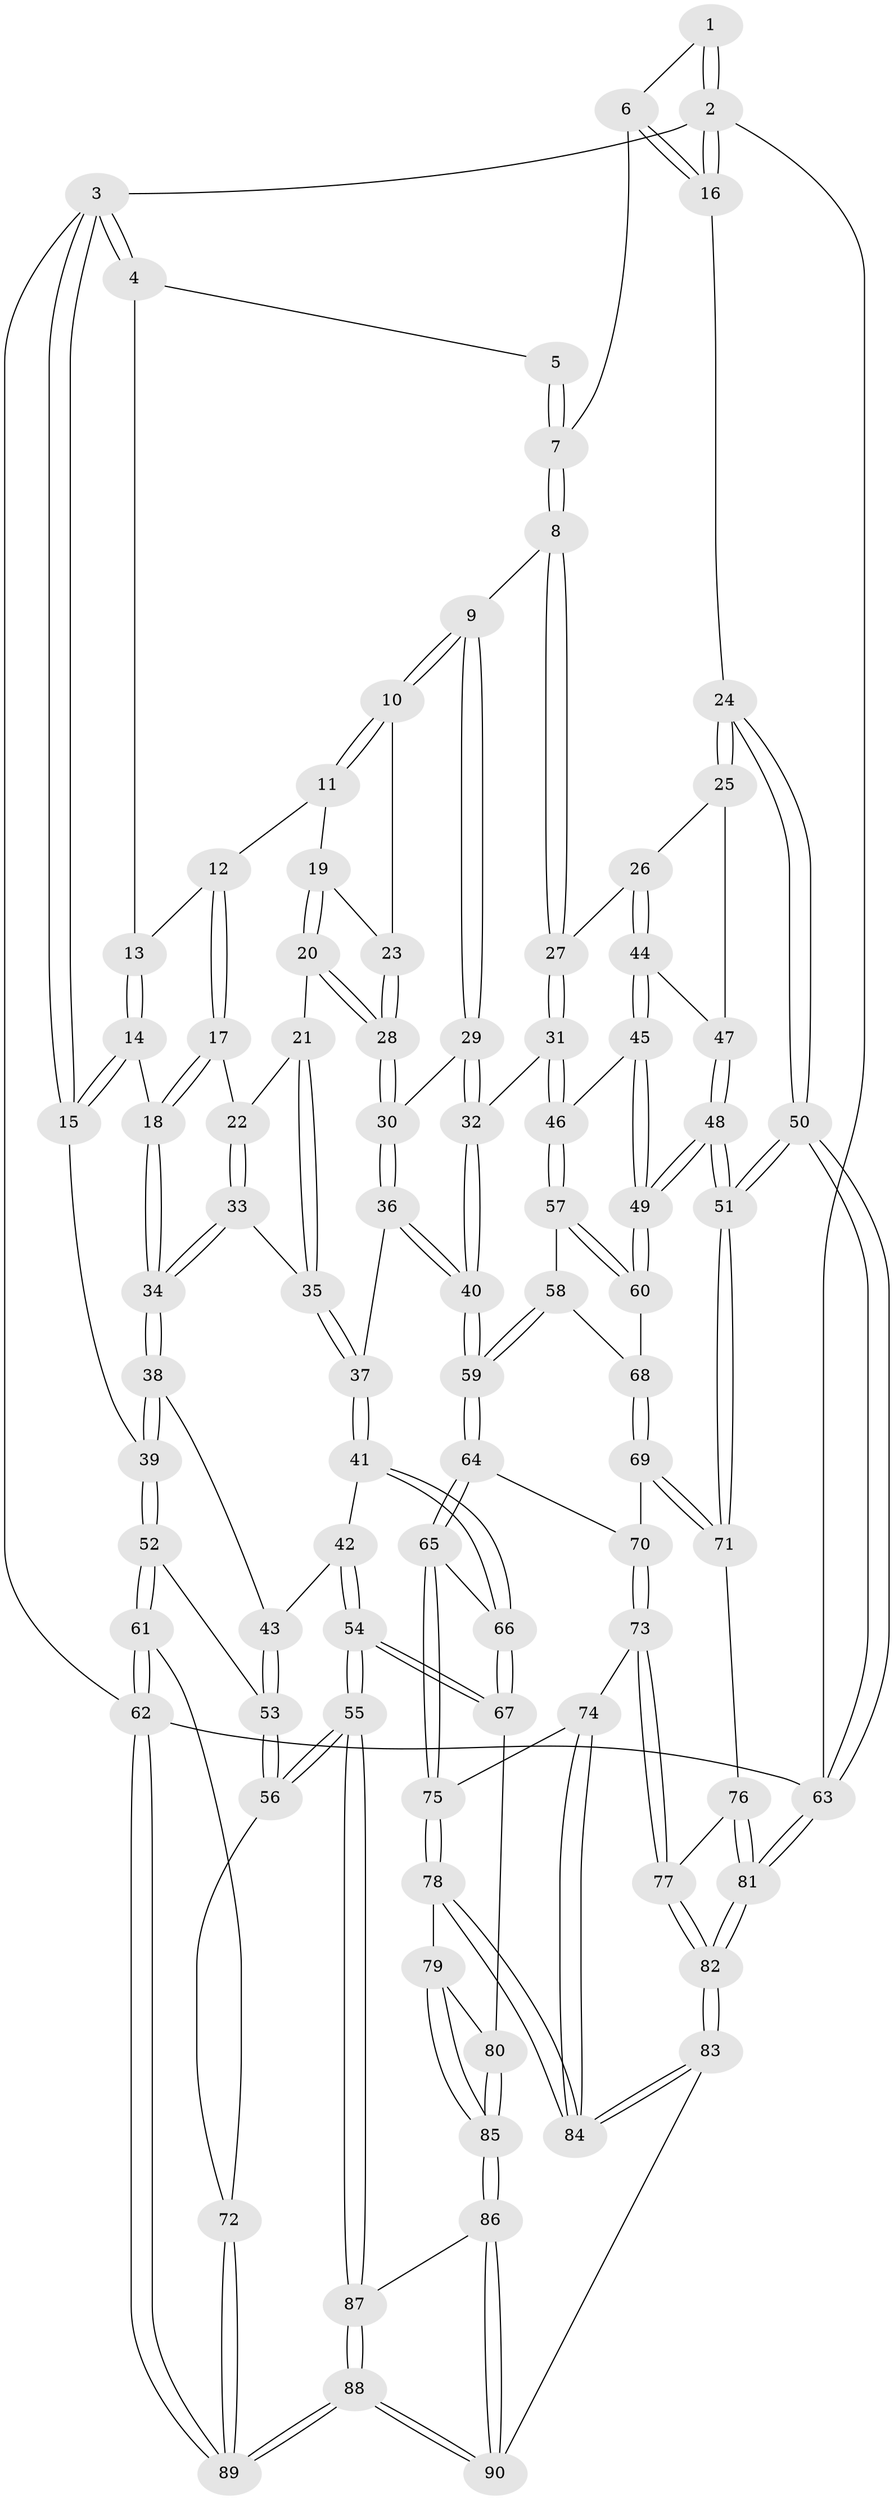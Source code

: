 // Generated by graph-tools (version 1.1) at 2025/27/03/15/25 16:27:57]
// undirected, 90 vertices, 222 edges
graph export_dot {
graph [start="1"]
  node [color=gray90,style=filled];
  1 [pos="+1+0"];
  2 [pos="+1+0"];
  3 [pos="+0+0"];
  4 [pos="+0.36912999782804856+0"];
  5 [pos="+0.7070379067869181+0"];
  6 [pos="+0.81925532731338+0.09607178229356739"];
  7 [pos="+0.7233246430118218+0.1105445124117895"];
  8 [pos="+0.6930983282196927+0.15894589506111337"];
  9 [pos="+0.6727214775600487+0.16320269855997963"];
  10 [pos="+0.6122273137365638+0.14536643566492313"];
  11 [pos="+0.4392164464239743+0.04511390808670164"];
  12 [pos="+0.4281199487160452+0.03464791944186001"];
  13 [pos="+0.369811622483551+0"];
  14 [pos="+0.12231145275722605+0.19504800443507775"];
  15 [pos="+0+0.14404256725253545"];
  16 [pos="+1+0.15580889144815824"];
  17 [pos="+0.3349993705249042+0.2072601214722398"];
  18 [pos="+0.15168108687203502+0.2193824010690557"];
  19 [pos="+0.4581543690801759+0.17661921600704003"];
  20 [pos="+0.43704649197050993+0.2865302902799173"];
  21 [pos="+0.4052311852092295+0.28611781303160977"];
  22 [pos="+0.35912927459398236+0.2534081921027709"];
  23 [pos="+0.5075288564999033+0.23705730818711943"];
  24 [pos="+1+0.2302183427987198"];
  25 [pos="+1+0.3178566928157964"];
  26 [pos="+0.9910203474665709+0.32211826266570087"];
  27 [pos="+0.8412720280896268+0.34826003236176073"];
  28 [pos="+0.48288799623533+0.3047082840243948"];
  29 [pos="+0.6257641626048644+0.24708002626328882"];
  30 [pos="+0.5316121526055197+0.35657336575641896"];
  31 [pos="+0.7717795857999148+0.43913295694816407"];
  32 [pos="+0.7014610071375444+0.45915891764170863"];
  33 [pos="+0.25071071164618985+0.38871590605270573"];
  34 [pos="+0.21844904459264325+0.3906564507780592"];
  35 [pos="+0.3548043272092705+0.4159360103149139"];
  36 [pos="+0.5456771846846022+0.4704023123930796"];
  37 [pos="+0.40551459945024537+0.46326206774674"];
  38 [pos="+0.185858376318229+0.4442505944049892"];
  39 [pos="+0+0.26373317366006643"];
  40 [pos="+0.5850971818988703+0.5079473503025186"];
  41 [pos="+0.3206079329181493+0.5768432716528258"];
  42 [pos="+0.20036544717403026+0.4793013367090573"];
  43 [pos="+0.18201583093042317+0.4620020510347016"];
  44 [pos="+0.9058935279773236+0.5325107230328441"];
  45 [pos="+0.888736254137849+0.5371658199841622"];
  46 [pos="+0.7991573640300532+0.49086979576836454"];
  47 [pos="+0.9513188343115864+0.5256847755363567"];
  48 [pos="+1+0.7635906213548345"];
  49 [pos="+0.9803404615761043+0.723814078023091"];
  50 [pos="+1+0.9443399721597137"];
  51 [pos="+1+0.9200514101486842"];
  52 [pos="+0+0.5278955843000344"];
  53 [pos="+0.12711093485027417+0.5196684188155059"];
  54 [pos="+0.2594336559572657+0.7531274187706558"];
  55 [pos="+0.19960825373833194+0.7686971072793699"];
  56 [pos="+0.17143241084887545+0.7633601927572514"];
  57 [pos="+0.8122894380316436+0.5813026765078317"];
  58 [pos="+0.7341402950839051+0.6488743530905492"];
  59 [pos="+0.5738818004736197+0.662176711568216"];
  60 [pos="+0.8871369693572169+0.676511333725925"];
  61 [pos="+0+0.6859153022705547"];
  62 [pos="+0+1"];
  63 [pos="+1+1"];
  64 [pos="+0.5737302243001475+0.6625739476317338"];
  65 [pos="+0.5448120467876645+0.6821467164595261"];
  66 [pos="+0.32682629010160696+0.7220562995107981"];
  67 [pos="+0.30252484699807974+0.7438468850917793"];
  68 [pos="+0.7970098210692957+0.6858708192936267"];
  69 [pos="+0.7539336480139371+0.7520800586263039"];
  70 [pos="+0.6246871547164997+0.7169814238412119"];
  71 [pos="+0.819524408324571+0.8179729250532588"];
  72 [pos="+0.16915183553061933+0.7638781014096241"];
  73 [pos="+0.6744593387645966+0.8465131381809002"];
  74 [pos="+0.6549280748560764+0.864748822532705"];
  75 [pos="+0.5280971782753532+0.8639418847038531"];
  76 [pos="+0.724387115429366+0.84759661099221"];
  77 [pos="+0.6893769695383115+0.8540616272324115"];
  78 [pos="+0.5143139830761599+0.9054906117776375"];
  79 [pos="+0.48981696873435354+0.9074442326198835"];
  80 [pos="+0.32929236675825935+0.7896497338222029"];
  81 [pos="+1+1"];
  82 [pos="+0.8390761960348939+1"];
  83 [pos="+0.6596406748857617+1"];
  84 [pos="+0.5824124079265354+0.9901578890487268"];
  85 [pos="+0.37591536653827595+0.9906904508211541"];
  86 [pos="+0.36159485071880126+1"];
  87 [pos="+0.21668732232957244+0.8850172834904174"];
  88 [pos="+0.11031318712921993+1"];
  89 [pos="+0+1"];
  90 [pos="+0.35042317192130534+1"];
  1 -- 2;
  1 -- 2;
  1 -- 6;
  2 -- 3;
  2 -- 16;
  2 -- 16;
  2 -- 63;
  3 -- 4;
  3 -- 4;
  3 -- 15;
  3 -- 15;
  3 -- 62;
  4 -- 5;
  4 -- 13;
  5 -- 7;
  5 -- 7;
  6 -- 7;
  6 -- 16;
  6 -- 16;
  7 -- 8;
  7 -- 8;
  8 -- 9;
  8 -- 27;
  8 -- 27;
  9 -- 10;
  9 -- 10;
  9 -- 29;
  9 -- 29;
  10 -- 11;
  10 -- 11;
  10 -- 23;
  11 -- 12;
  11 -- 19;
  12 -- 13;
  12 -- 17;
  12 -- 17;
  13 -- 14;
  13 -- 14;
  14 -- 15;
  14 -- 15;
  14 -- 18;
  15 -- 39;
  16 -- 24;
  17 -- 18;
  17 -- 18;
  17 -- 22;
  18 -- 34;
  18 -- 34;
  19 -- 20;
  19 -- 20;
  19 -- 23;
  20 -- 21;
  20 -- 28;
  20 -- 28;
  21 -- 22;
  21 -- 35;
  21 -- 35;
  22 -- 33;
  22 -- 33;
  23 -- 28;
  23 -- 28;
  24 -- 25;
  24 -- 25;
  24 -- 50;
  24 -- 50;
  25 -- 26;
  25 -- 47;
  26 -- 27;
  26 -- 44;
  26 -- 44;
  27 -- 31;
  27 -- 31;
  28 -- 30;
  28 -- 30;
  29 -- 30;
  29 -- 32;
  29 -- 32;
  30 -- 36;
  30 -- 36;
  31 -- 32;
  31 -- 46;
  31 -- 46;
  32 -- 40;
  32 -- 40;
  33 -- 34;
  33 -- 34;
  33 -- 35;
  34 -- 38;
  34 -- 38;
  35 -- 37;
  35 -- 37;
  36 -- 37;
  36 -- 40;
  36 -- 40;
  37 -- 41;
  37 -- 41;
  38 -- 39;
  38 -- 39;
  38 -- 43;
  39 -- 52;
  39 -- 52;
  40 -- 59;
  40 -- 59;
  41 -- 42;
  41 -- 66;
  41 -- 66;
  42 -- 43;
  42 -- 54;
  42 -- 54;
  43 -- 53;
  43 -- 53;
  44 -- 45;
  44 -- 45;
  44 -- 47;
  45 -- 46;
  45 -- 49;
  45 -- 49;
  46 -- 57;
  46 -- 57;
  47 -- 48;
  47 -- 48;
  48 -- 49;
  48 -- 49;
  48 -- 51;
  48 -- 51;
  49 -- 60;
  49 -- 60;
  50 -- 51;
  50 -- 51;
  50 -- 63;
  50 -- 63;
  51 -- 71;
  51 -- 71;
  52 -- 53;
  52 -- 61;
  52 -- 61;
  53 -- 56;
  53 -- 56;
  54 -- 55;
  54 -- 55;
  54 -- 67;
  54 -- 67;
  55 -- 56;
  55 -- 56;
  55 -- 87;
  55 -- 87;
  56 -- 72;
  57 -- 58;
  57 -- 60;
  57 -- 60;
  58 -- 59;
  58 -- 59;
  58 -- 68;
  59 -- 64;
  59 -- 64;
  60 -- 68;
  61 -- 62;
  61 -- 62;
  61 -- 72;
  62 -- 89;
  62 -- 89;
  62 -- 63;
  63 -- 81;
  63 -- 81;
  64 -- 65;
  64 -- 65;
  64 -- 70;
  65 -- 66;
  65 -- 75;
  65 -- 75;
  66 -- 67;
  66 -- 67;
  67 -- 80;
  68 -- 69;
  68 -- 69;
  69 -- 70;
  69 -- 71;
  69 -- 71;
  70 -- 73;
  70 -- 73;
  71 -- 76;
  72 -- 89;
  72 -- 89;
  73 -- 74;
  73 -- 77;
  73 -- 77;
  74 -- 75;
  74 -- 84;
  74 -- 84;
  75 -- 78;
  75 -- 78;
  76 -- 77;
  76 -- 81;
  76 -- 81;
  77 -- 82;
  77 -- 82;
  78 -- 79;
  78 -- 84;
  78 -- 84;
  79 -- 80;
  79 -- 85;
  79 -- 85;
  80 -- 85;
  80 -- 85;
  81 -- 82;
  81 -- 82;
  82 -- 83;
  82 -- 83;
  83 -- 84;
  83 -- 84;
  83 -- 90;
  85 -- 86;
  85 -- 86;
  86 -- 87;
  86 -- 90;
  86 -- 90;
  87 -- 88;
  87 -- 88;
  88 -- 89;
  88 -- 89;
  88 -- 90;
  88 -- 90;
}

